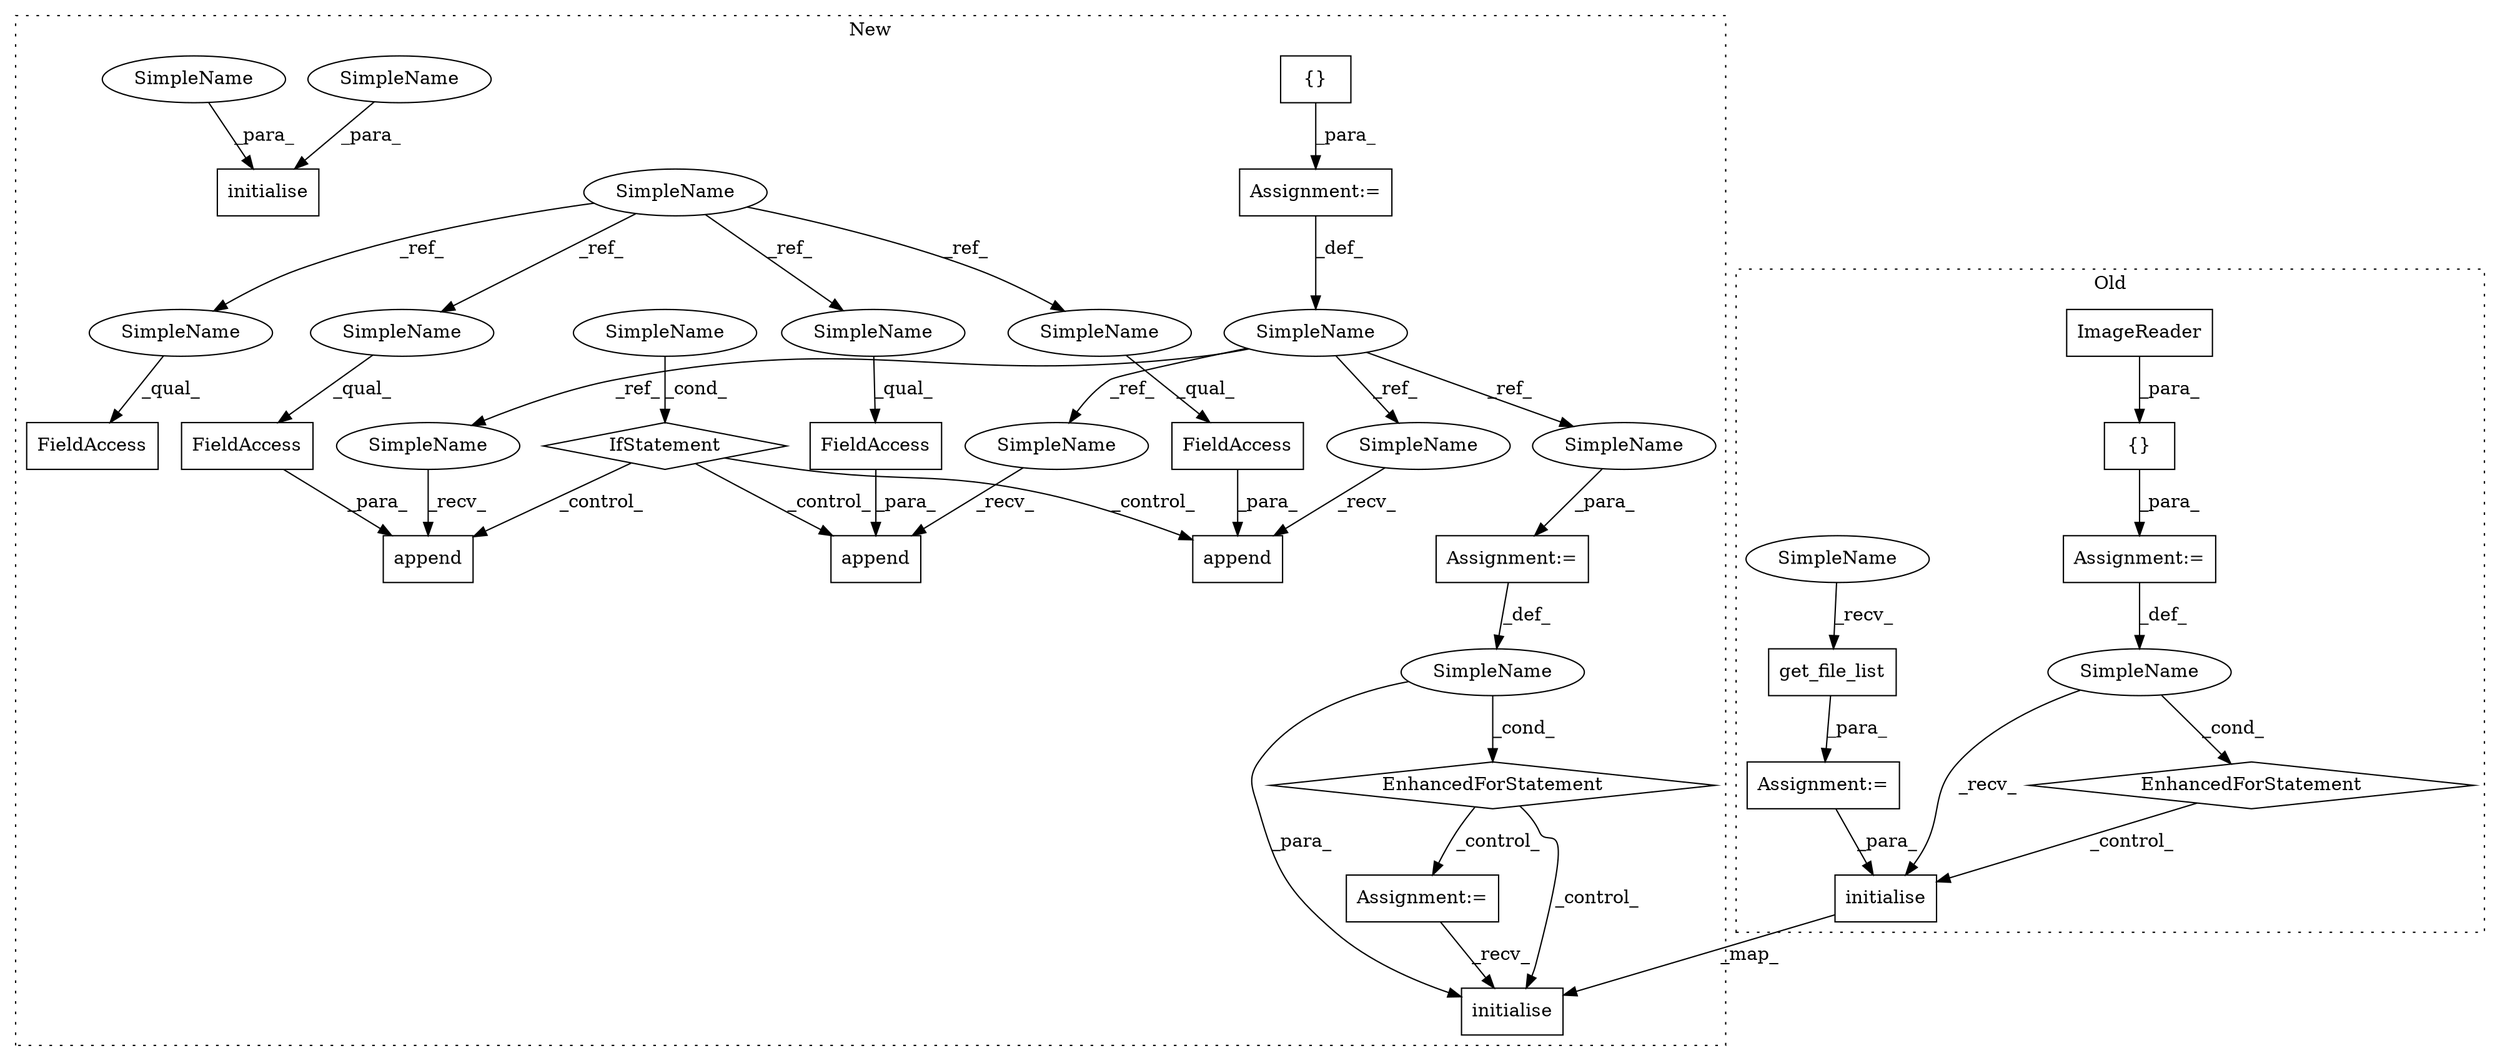 digraph G {
subgraph cluster0 {
1 [label="initialise" a="32" s="2985,3027" l="11,1" shape="box"];
3 [label="get_file_list" a="32" s="2836" l="15" shape="box"];
4 [label="Assignment:=" a="7" s="2818" l="1" shape="box"];
5 [label="{}" a="4" s="2248,2283" l="1,1" shape="box"];
7 [label="EnhancedForStatement" a="70" s="2857,2968" l="53,2" shape="diamond"];
9 [label="SimpleName" a="42" s="2947" l="6" shape="ellipse"];
11 [label="ImageReader" a="32" s="2249,2282" l="12,1" shape="box"];
24 [label="Assignment:=" a="7" s="2857,2968" l="53,2" shape="box"];
38 [label="SimpleName" a="42" s="2819" l="16" shape="ellipse"];
label = "Old";
style="dotted";
}
subgraph cluster1 {
2 [label="initialise" a="32" s="2696,2738" l="11,1" shape="box"];
6 [label="{}" a="4" s="2241" l="2" shape="box"];
8 [label="EnhancedForStatement" a="70" s="2543,2626" l="57,2" shape="diamond"];
10 [label="SimpleName" a="42" s="2604" l="9" shape="ellipse"];
12 [label="Assignment:=" a="7" s="2644" l="1" shape="box"];
13 [label="Assignment:=" a="7" s="2543,2626" l="57,2" shape="box"];
14 [label="SimpleName" a="42" s="2221" l="10" shape="ellipse"];
15 [label="append" a="32" s="2318,2353" l="7,1" shape="box"];
16 [label="SimpleName" a="42" s="" l="" shape="ellipse"];
17 [label="append" a="32" s="2453,2486" l="7,1" shape="box"];
18 [label="FieldAccess" a="22" s="2460" l="26" shape="box"];
19 [label="SimpleName" a="42" s="1918" l="16" shape="ellipse"];
20 [label="FieldAccess" a="22" s="2325" l="28" shape="box"];
21 [label="FieldAccess" a="22" s="2999" l="32" shape="box"];
22 [label="FieldAccess" a="22" s="2382" l="33" shape="box"];
23 [label="IfStatement" a="25" s="2251,2295" l="4,2" shape="diamond"];
25 [label="Assignment:=" a="7" s="2231" l="1" shape="box"];
26 [label="append" a="32" s="2375,2415" l="7,1" shape="box"];
27 [label="initialise" a="32" s="3290,3355" l="11,1" shape="box"];
28 [label="SimpleName" a="42" s="3301" l="10" shape="ellipse"];
29 [label="SimpleName" a="42" s="2325" l="16" shape="ellipse"];
30 [label="SimpleName" a="42" s="2999" l="16" shape="ellipse"];
31 [label="SimpleName" a="42" s="2460" l="16" shape="ellipse"];
32 [label="SimpleName" a="42" s="2382" l="16" shape="ellipse"];
33 [label="SimpleName" a="42" s="3312" l="10" shape="ellipse"];
34 [label="SimpleName" a="42" s="2442" l="10" shape="ellipse"];
35 [label="SimpleName" a="42" s="2616" l="10" shape="ellipse"];
36 [label="SimpleName" a="42" s="2307" l="10" shape="ellipse"];
37 [label="SimpleName" a="42" s="2364" l="10" shape="ellipse"];
label = "New";
style="dotted";
}
1 -> 2 [label="_map_"];
3 -> 4 [label="_para_"];
4 -> 1 [label="_para_"];
5 -> 24 [label="_para_"];
6 -> 25 [label="_para_"];
7 -> 1 [label="_control_"];
8 -> 2 [label="_control_"];
8 -> 12 [label="_control_"];
9 -> 1 [label="_recv_"];
9 -> 7 [label="_cond_"];
10 -> 8 [label="_cond_"];
10 -> 2 [label="_para_"];
11 -> 5 [label="_para_"];
12 -> 2 [label="_recv_"];
13 -> 10 [label="_def_"];
14 -> 34 [label="_ref_"];
14 -> 35 [label="_ref_"];
14 -> 36 [label="_ref_"];
14 -> 37 [label="_ref_"];
16 -> 23 [label="_cond_"];
18 -> 17 [label="_para_"];
19 -> 29 [label="_ref_"];
19 -> 30 [label="_ref_"];
19 -> 31 [label="_ref_"];
19 -> 32 [label="_ref_"];
20 -> 15 [label="_para_"];
22 -> 26 [label="_para_"];
23 -> 15 [label="_control_"];
23 -> 26 [label="_control_"];
23 -> 17 [label="_control_"];
24 -> 9 [label="_def_"];
25 -> 14 [label="_def_"];
28 -> 27 [label="_para_"];
29 -> 20 [label="_qual_"];
30 -> 21 [label="_qual_"];
31 -> 18 [label="_qual_"];
32 -> 22 [label="_qual_"];
33 -> 27 [label="_para_"];
34 -> 17 [label="_recv_"];
35 -> 13 [label="_para_"];
36 -> 15 [label="_recv_"];
37 -> 26 [label="_recv_"];
38 -> 3 [label="_recv_"];
}